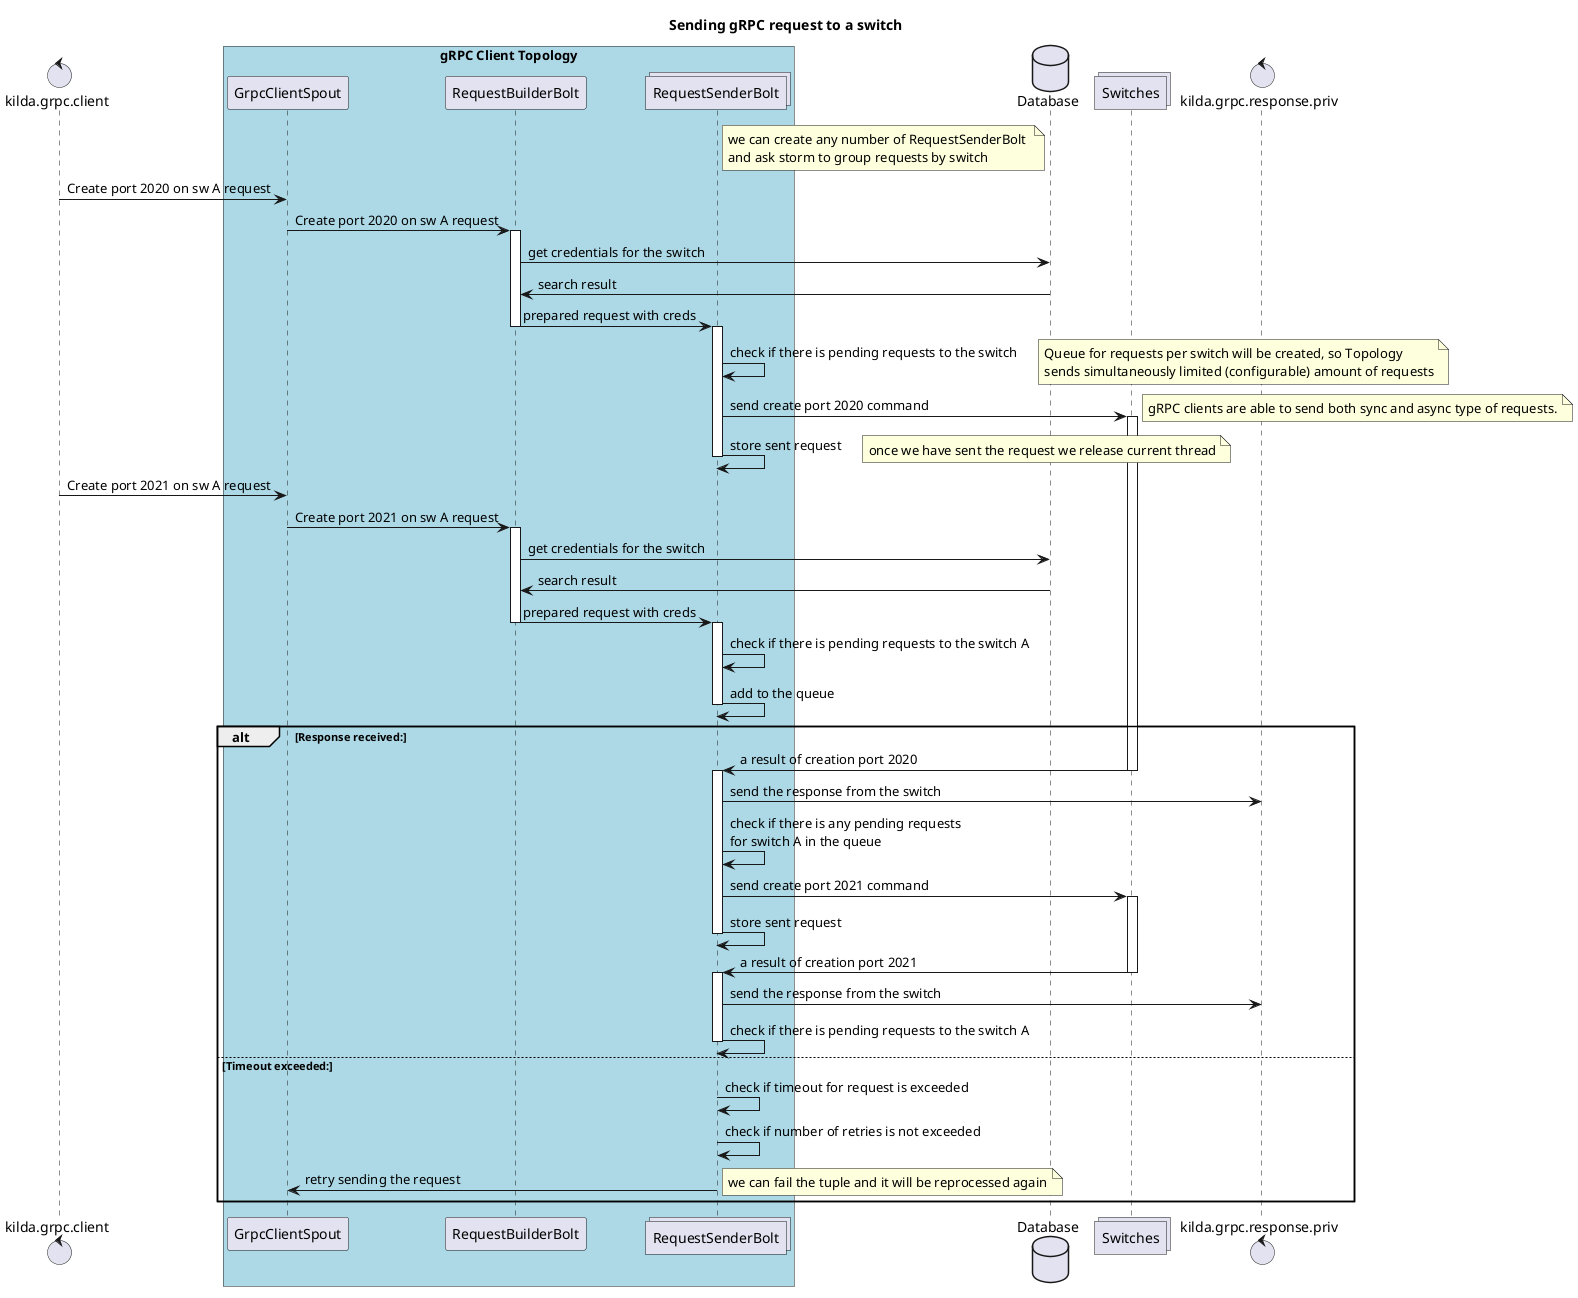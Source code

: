 @startuml
title Sending gRPC request to a switch

control kilda.grpc.client
box "gRPC Client Topology" #LightBlue
    participant GrpcClientSpout
    participant RequestBuilderBolt
    collections RequestSenderBolt
    note right of RequestSenderBolt: we can create any number of RequestSenderBolt \nand ask storm to group requests by switch
end box
database Database
collections Switches
control kilda.grpc.response.priv

kilda.grpc.client -> GrpcClientSpout: Create port 2020 on sw A request
GrpcClientSpout -> RequestBuilderBolt: Create port 2020 on sw A request
activate RequestBuilderBolt
RequestBuilderBolt -> Database: get credentials for the switch
Database -> RequestBuilderBolt: search result

RequestBuilderBolt -> RequestSenderBolt: prepared request with creds
deactivate RequestBuilderBolt

activate RequestSenderBolt
RequestSenderBolt -> RequestSenderBolt: check if there is pending requests to the switch
note right: Queue for requests per switch will be created, so Topology \nsends simultaneously limited (configurable) amount of requests

RequestSenderBolt -> Switches: send create port 2020 command
activate Switches
note right: gRPC clients are able to send both sync and async type of requests.
RequestSenderBolt -> RequestSenderBolt: store sent request

note right: once we have sent the request we release current thread

deactivate RequestSenderBolt

kilda.grpc.client -> GrpcClientSpout: Create port 2021 on sw A request
GrpcClientSpout -> RequestBuilderBolt: Create port 2021 on sw A request
activate RequestBuilderBolt

RequestBuilderBolt -> Database: get credentials for the switch
Database -> RequestBuilderBolt: search result
RequestBuilderBolt -> RequestSenderBolt: prepared request with creds
deactivate RequestBuilderBolt

activate RequestSenderBolt
RequestSenderBolt -> RequestSenderBolt: check if there is pending requests to the switch A
RequestSenderBolt -> RequestSenderBolt: add to the queue
deactivate RequestSenderBolt

alt Response received:
    Switches -> RequestSenderBolt: a result of creation port 2020
    deactivate Switches
    activate RequestSenderBolt
    RequestSenderBolt -> kilda.grpc.response.priv: send the response from the switch

    RequestSenderBolt -> RequestSenderBolt: check if there is any pending requests \nfor switch A in the queue
    RequestSenderBolt -> Switches: send create port 2021 command
    activate Switches
    RequestSenderBolt -> RequestSenderBolt: store sent request
    deactivate RequestSenderBolt

    Switches -> RequestSenderBolt: a result of creation port 2021
    deactivate Switches
    activate RequestSenderBolt
    RequestSenderBolt -> kilda.grpc.response.priv: send the response from the switch
    RequestSenderBolt -> RequestSenderBolt: check if there is pending requests to the switch A
    deactivate RequestSenderBolt

else Timeout exceeded:
    deactivate Switches
    RequestSenderBolt -> RequestSenderBolt: check if timeout for request is exceeded
    RequestSenderBolt -> RequestSenderBolt: check if number of retries is not exceeded
    RequestSenderBolt -> GrpcClientSpout: retry sending the request
    note right: we can fail the tuple and it will be reprocessed again
end

@enduml